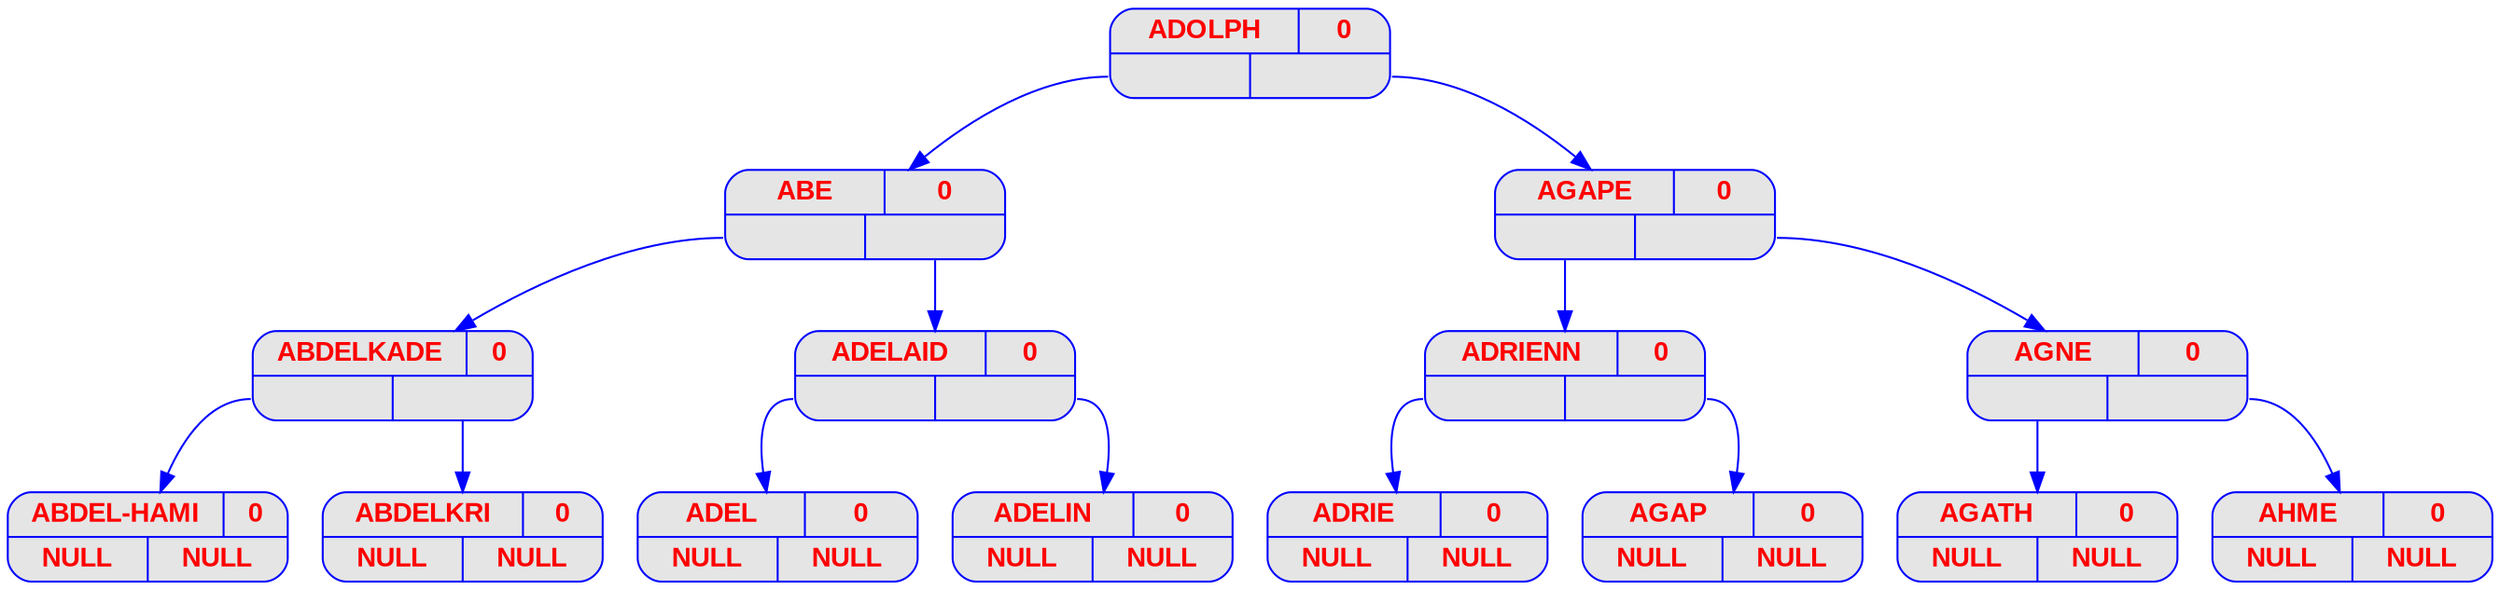digraph prenoms {
	node [
		fontname  = "Arial bold" 
		fontsize  = "14"
		fontcolor = "red"
		style     = "rounded, filled"
		shape     = "record"
		fillcolor = "grey90"
		color     = "blue"
		width     = "2"
	]

	edge [
		color     = "blue"
	]

	"ADOLPH" [label = "{{<c> ADOLPH | <b> 0} | { <g> | <d>}}"];
	"ADOLPH":g -> "ABE";
	"ABE" [label = "{{<c> ABE | <b> 0} | { <g> | <d>}}"];
	"ABE":g -> "ABDELKADE";
	"ABDELKADE" [label = "{{<c> ABDELKADE | <b> 0} | { <g> | <d>}}"];
	"ABDELKADE":g -> "ABDEL-HAMI";
	"ABDEL-HAMI" [label = "{{<c> ABDEL-HAMI | <b> 0} | { <g> | <d>}}"];
	"ABDEL-HAMI" [label = "{{<c> ABDEL-HAMI | <b> 0} | { <g> NULL | <d> NULL}}"];
	"ABDELKADE":d -> "ABDELKRI";
	"ABDELKRI" [label = "{{<c> ABDELKRI | <b> 0} | { <g> | <d>}}"];
	"ABDELKRI" [label = "{{<c> ABDELKRI | <b> 0} | { <g> NULL | <d> NULL}}"];
	"ABE":d -> "ADELAID";
	"ADELAID" [label = "{{<c> ADELAID | <b> 0} | { <g> | <d>}}"];
	"ADELAID":g -> "ADEL";
	"ADEL" [label = "{{<c> ADEL | <b> 0} | { <g> | <d>}}"];
	"ADEL" [label = "{{<c> ADEL | <b> 0} | { <g> NULL | <d> NULL}}"];
	"ADELAID":d -> "ADELIN";
	"ADELIN" [label = "{{<c> ADELIN | <b> 0} | { <g> | <d>}}"];
	"ADELIN" [label = "{{<c> ADELIN | <b> 0} | { <g> NULL | <d> NULL}}"];
	"ADOLPH":d -> "AGAPE";
	"AGAPE" [label = "{{<c> AGAPE | <b> 0} | { <g> | <d>}}"];
	"AGAPE":g -> "ADRIENN";
	"ADRIENN" [label = "{{<c> ADRIENN | <b> 0} | { <g> | <d>}}"];
	"ADRIENN":g -> "ADRIE";
	"ADRIE" [label = "{{<c> ADRIE | <b> 0} | { <g> | <d>}}"];
	"ADRIE" [label = "{{<c> ADRIE | <b> 0} | { <g> NULL | <d> NULL}}"];
	"ADRIENN":d -> "AGAP";
	"AGAP" [label = "{{<c> AGAP | <b> 0} | { <g> | <d>}}"];
	"AGAP" [label = "{{<c> AGAP | <b> 0} | { <g> NULL | <d> NULL}}"];
	"AGAPE":d -> "AGNE";
	"AGNE" [label = "{{<c> AGNE | <b> 0} | { <g> | <d>}}"];
	"AGNE":g -> "AGATH";
	"AGATH" [label = "{{<c> AGATH | <b> 0} | { <g> | <d>}}"];
	"AGATH" [label = "{{<c> AGATH | <b> 0} | { <g> NULL | <d> NULL}}"];
	"AGNE":d -> "AHME";
	"AHME" [label = "{{<c> AHME | <b> 0} | { <g> | <d>}}"];
	"AHME" [label = "{{<c> AHME | <b> 0} | { <g> NULL | <d> NULL}}"];
}
